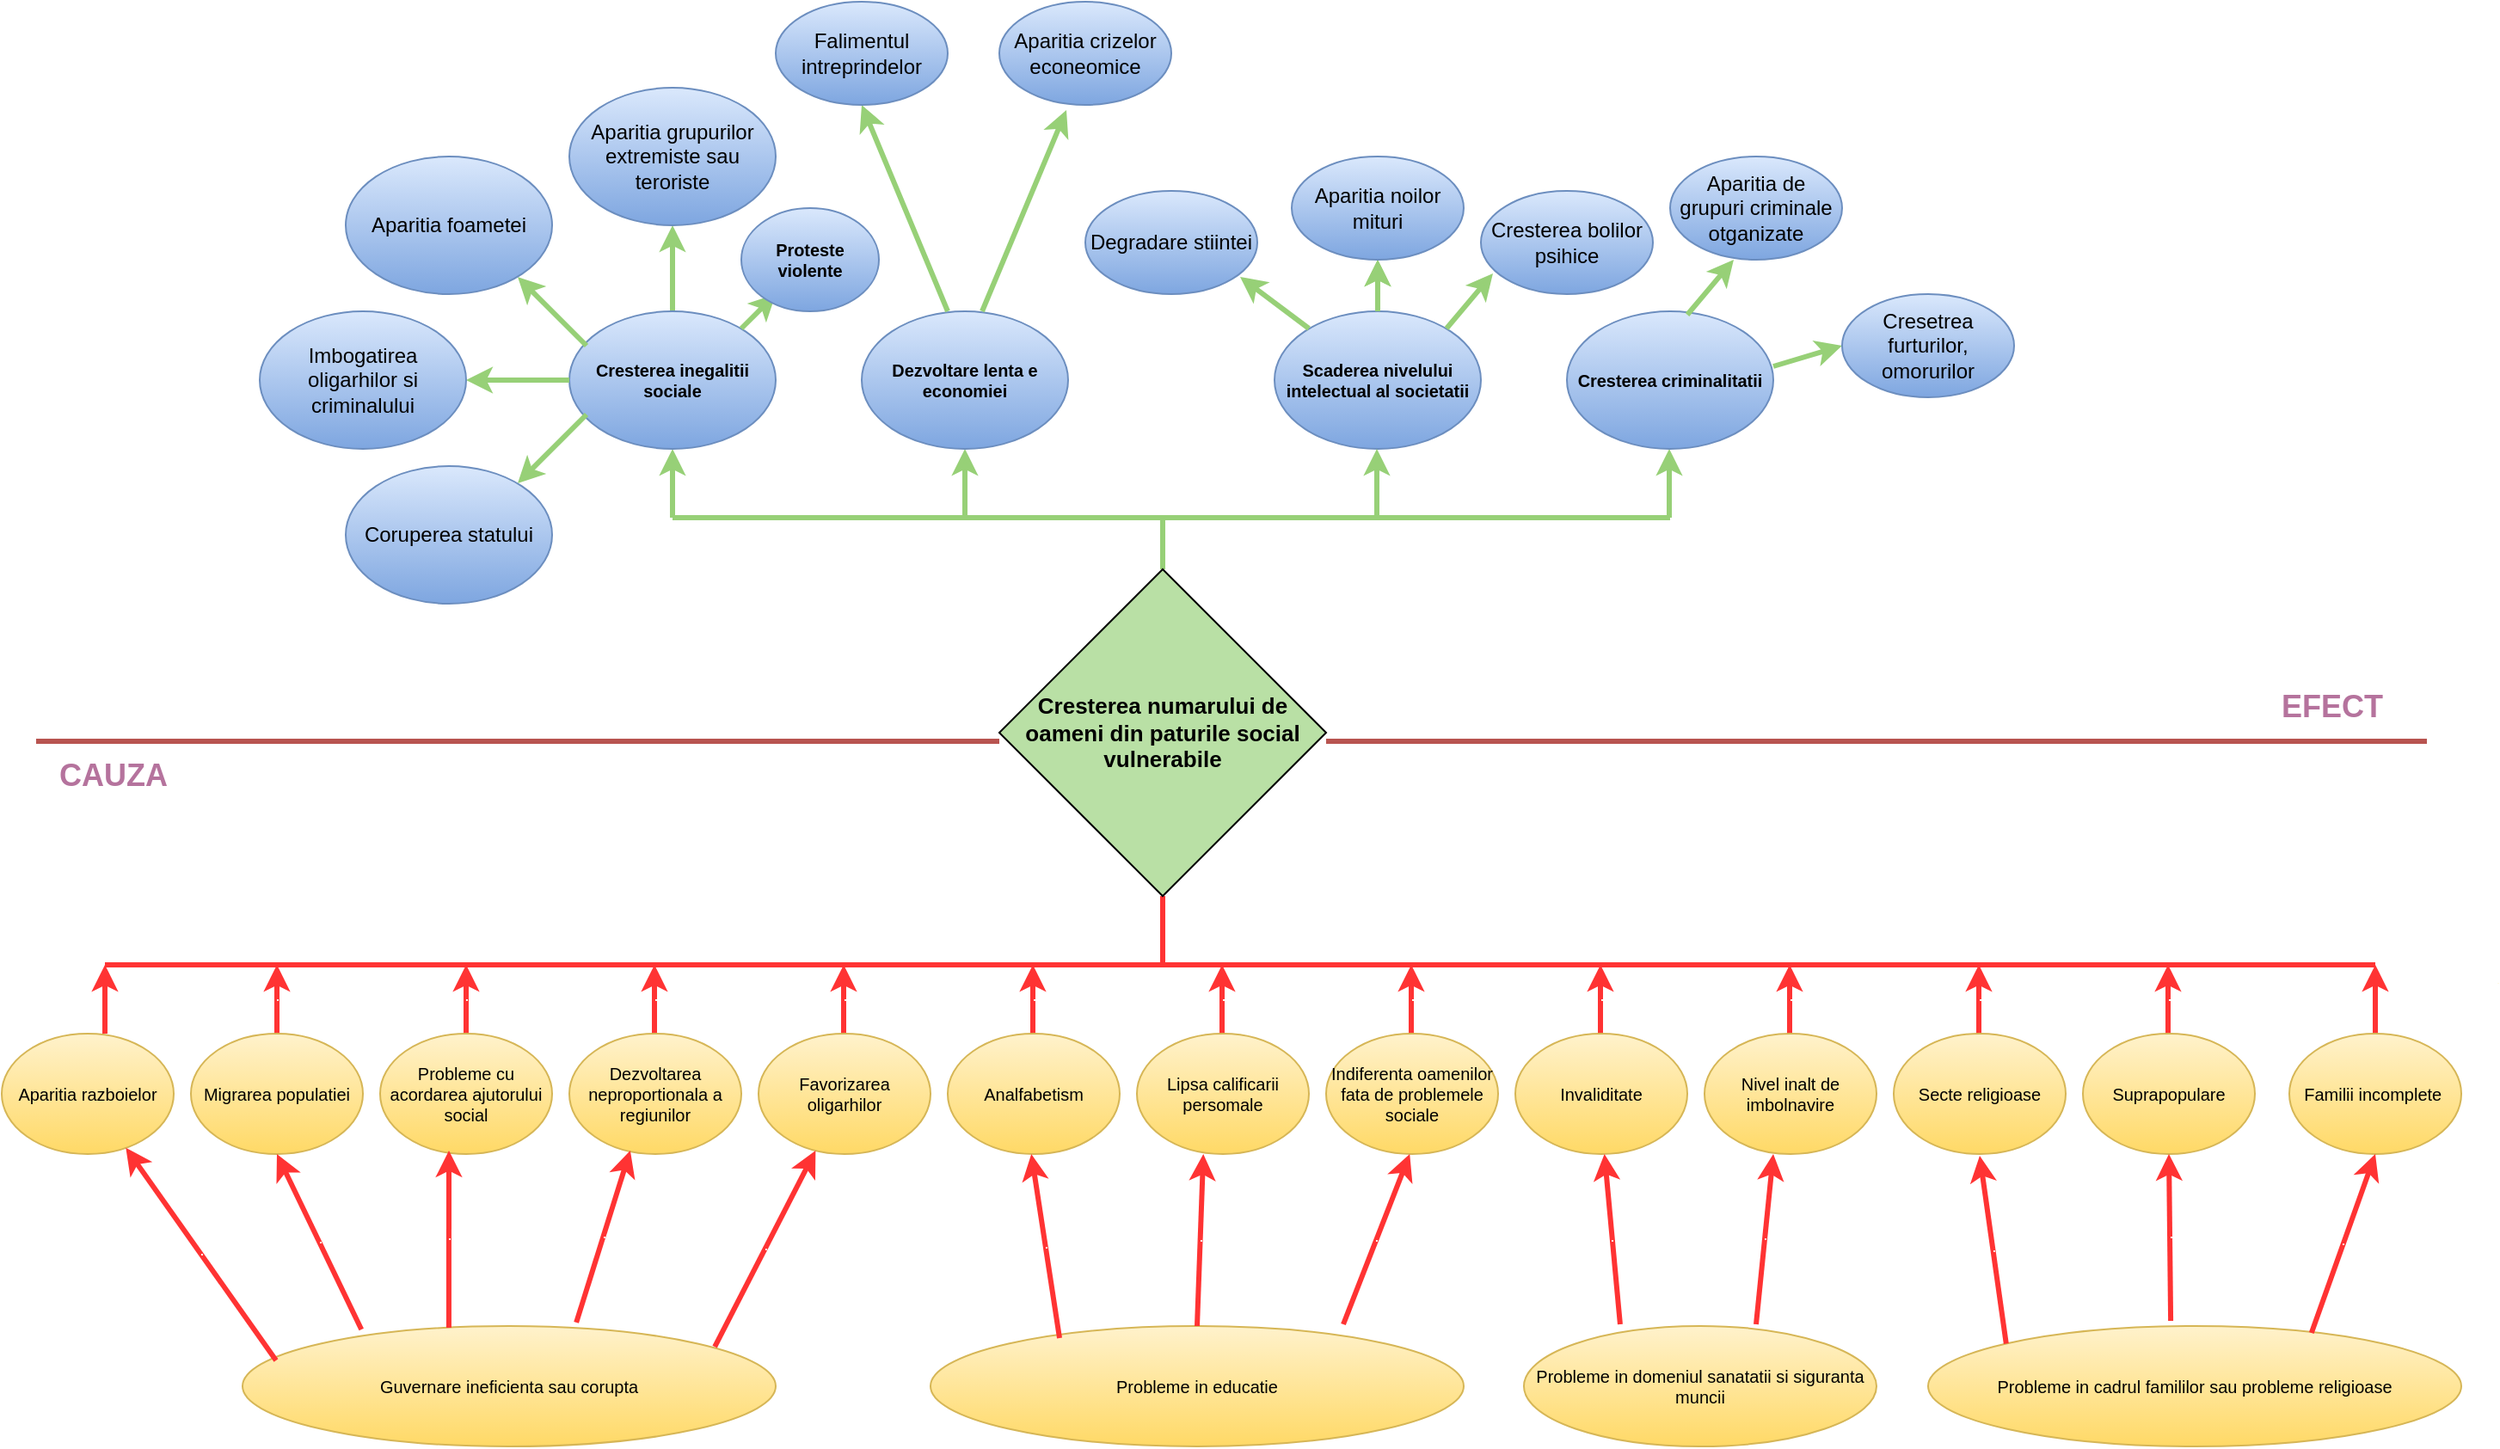 <mxfile version="13.7.7" type="device"><diagram id="omm_qC22V4m-p8VLxFii" name="Page-1"><mxGraphModel dx="2249" dy="1882" grid="1" gridSize="10" guides="1" tooltips="1" connect="1" arrows="1" fold="1" page="1" pageScale="1" pageWidth="827" pageHeight="1169" math="0" shadow="0"><root><mxCell id="0"/><mxCell id="1" parent="0"/><mxCell id="A-KpGy5NMZBHUmRgY3Lf-13" value="" style="edgeStyle=orthogonalEdgeStyle;rounded=0;jumpSize=6;orthogonalLoop=1;jettySize=auto;html=1;strokeWidth=3;fontSize=1;fontColor=#FFD966;strokeColor=#97D077;endArrow=none;endFill=0;" edge="1" parent="1" source="A-KpGy5NMZBHUmRgY3Lf-2"><mxGeometry relative="1" as="geometry"><mxPoint x="375" y="220" as="targetPoint"/></mxGeometry></mxCell><mxCell id="A-KpGy5NMZBHUmRgY3Lf-53" value="" style="edgeStyle=orthogonalEdgeStyle;rounded=0;jumpSize=6;orthogonalLoop=1;jettySize=auto;html=1;endArrow=none;endFill=0;strokeWidth=3;fontSize=1;fontColor=#FFD966;strokeColor=#FF3333;" edge="1" parent="1" source="A-KpGy5NMZBHUmRgY3Lf-2"><mxGeometry relative="1" as="geometry"><mxPoint x="375" y="480" as="targetPoint"/></mxGeometry></mxCell><mxCell id="A-KpGy5NMZBHUmRgY3Lf-2" value="&lt;h4&gt;&lt;font style=&quot;font-size: 13px&quot;&gt;Cresterea numarului de oameni din paturile social vulnerabile&lt;/font&gt;&lt;/h4&gt;" style="rhombus;whiteSpace=wrap;html=1;fillColor=#B9E0A5;" vertex="1" parent="1"><mxGeometry x="280" y="250" width="190" height="190" as="geometry"/></mxCell><mxCell id="A-KpGy5NMZBHUmRgY3Lf-3" value="" style="endArrow=none;html=1;jumpSize=6;strokeWidth=3;fillColor=#f8cecc;strokeColor=#b85450;gradientColor=#ea6b66;" edge="1" parent="1"><mxGeometry width="50" height="50" relative="1" as="geometry"><mxPoint x="470" y="350" as="sourcePoint"/><mxPoint x="1110" y="350" as="targetPoint"/></mxGeometry></mxCell><mxCell id="A-KpGy5NMZBHUmRgY3Lf-4" value="&lt;h2&gt;&lt;font color=&quot;#b5739d&quot;&gt;EFECT&lt;/font&gt;&lt;/h2&gt;" style="text;html=1;strokeColor=none;fillColor=none;align=center;verticalAlign=middle;whiteSpace=wrap;rounded=0;fontColor=#FFD966;" vertex="1" parent="1"><mxGeometry x="1030" y="320" width="50" height="20" as="geometry"/></mxCell><mxCell id="A-KpGy5NMZBHUmRgY3Lf-5" value="" style="endArrow=none;html=1;jumpSize=6;strokeWidth=3;fillColor=#f8cecc;strokeColor=#b85450;gradientColor=#ea6b66;" edge="1" parent="1"><mxGeometry width="50" height="50" relative="1" as="geometry"><mxPoint x="-280" y="350" as="sourcePoint"/><mxPoint x="280" y="350" as="targetPoint"/></mxGeometry></mxCell><mxCell id="A-KpGy5NMZBHUmRgY3Lf-7" value="&lt;h2&gt;&lt;font color=&quot;#b5739d&quot;&gt;CAUZA&lt;/font&gt;&lt;/h2&gt;" style="text;html=1;strokeColor=none;fillColor=none;align=center;verticalAlign=middle;whiteSpace=wrap;rounded=0;fontColor=#FFD966;" vertex="1" parent="1"><mxGeometry x="-260" y="360" width="50" height="20" as="geometry"/></mxCell><mxCell id="A-KpGy5NMZBHUmRgY3Lf-44" value="" style="edgeStyle=orthogonalEdgeStyle;rounded=0;jumpSize=6;orthogonalLoop=1;jettySize=auto;html=1;endArrow=classic;endFill=1;strokeColor=#97D077;strokeWidth=3;fontSize=1;fontColor=#FFD966;" edge="1" parent="1" source="A-KpGy5NMZBHUmRgY3Lf-12" target="A-KpGy5NMZBHUmRgY3Lf-43"><mxGeometry relative="1" as="geometry"/></mxCell><mxCell id="A-KpGy5NMZBHUmRgY3Lf-12" value="&lt;h5&gt;Scaderea nivelului intelectual al societatii&lt;/h5&gt;" style="ellipse;whiteSpace=wrap;html=1;fillColor=#dae8fc;gradientColor=#7ea6e0;strokeColor=#6c8ebf;" vertex="1" parent="1"><mxGeometry x="440" y="100" width="120" height="80" as="geometry"/></mxCell><mxCell id="A-KpGy5NMZBHUmRgY3Lf-14" value="" style="endArrow=none;html=1;strokeColor=#97D077;strokeWidth=3;fontSize=1;fontColor=#FFD966;endFill=0;" edge="1" parent="1"><mxGeometry width="50" height="50" relative="1" as="geometry"><mxPoint x="380" y="220" as="sourcePoint"/><mxPoint x="670" y="220" as="targetPoint"/></mxGeometry></mxCell><mxCell id="A-KpGy5NMZBHUmRgY3Lf-15" value="" style="endArrow=classic;html=1;strokeColor=#97D077;strokeWidth=3;fontSize=1;fontColor=#FFD966;" edge="1" parent="1"><mxGeometry width="50" height="50" relative="1" as="geometry"><mxPoint x="669.5" y="220" as="sourcePoint"/><mxPoint x="669.5" y="180" as="targetPoint"/></mxGeometry></mxCell><mxCell id="A-KpGy5NMZBHUmRgY3Lf-16" value="&lt;h5&gt;Cresterea criminalitatii&lt;/h5&gt;" style="ellipse;whiteSpace=wrap;html=1;fillColor=#dae8fc;gradientColor=#7ea6e0;strokeColor=#6c8ebf;" vertex="1" parent="1"><mxGeometry x="610" y="100" width="120" height="80" as="geometry"/></mxCell><mxCell id="A-KpGy5NMZBHUmRgY3Lf-17" value="" style="endArrow=none;html=1;strokeColor=#97D077;strokeWidth=3;fontSize=1;fontColor=#FFD966;endFill=0;" edge="1" parent="1"><mxGeometry width="50" height="50" relative="1" as="geometry"><mxPoint x="90" y="220" as="sourcePoint"/><mxPoint x="380" y="220" as="targetPoint"/></mxGeometry></mxCell><mxCell id="A-KpGy5NMZBHUmRgY3Lf-18" value="" style="endArrow=classic;html=1;strokeColor=#97D077;strokeWidth=3;fontSize=1;fontColor=#FFD966;" edge="1" parent="1"><mxGeometry width="50" height="50" relative="1" as="geometry"><mxPoint x="90" y="220" as="sourcePoint"/><mxPoint x="90" y="180" as="targetPoint"/></mxGeometry></mxCell><mxCell id="A-KpGy5NMZBHUmRgY3Lf-25" value="" style="edgeStyle=orthogonalEdgeStyle;rounded=0;jumpSize=6;orthogonalLoop=1;jettySize=auto;html=1;endArrow=classic;endFill=1;strokeColor=#97D077;strokeWidth=3;fontSize=1;fontColor=#FFD966;" edge="1" parent="1" source="A-KpGy5NMZBHUmRgY3Lf-19"><mxGeometry relative="1" as="geometry"><mxPoint x="90" y="50" as="targetPoint"/></mxGeometry></mxCell><mxCell id="A-KpGy5NMZBHUmRgY3Lf-19" value="&lt;h5&gt;Cresterea inegalitii sociale&lt;/h5&gt;" style="ellipse;whiteSpace=wrap;html=1;fillColor=#dae8fc;gradientColor=#7ea6e0;strokeColor=#6c8ebf;" vertex="1" parent="1"><mxGeometry x="30" y="100" width="120" height="80" as="geometry"/></mxCell><mxCell id="A-KpGy5NMZBHUmRgY3Lf-21" value="" style="endArrow=classic;html=1;strokeColor=#97D077;strokeWidth=3;fontSize=1;fontColor=#FFD966;" edge="1" parent="1"><mxGeometry width="50" height="50" relative="1" as="geometry"><mxPoint x="499.5" y="220" as="sourcePoint"/><mxPoint x="499.5" y="180" as="targetPoint"/></mxGeometry></mxCell><mxCell id="A-KpGy5NMZBHUmRgY3Lf-22" value="" style="endArrow=classic;html=1;strokeColor=#97D077;strokeWidth=3;fontSize=1;fontColor=#FFD966;" edge="1" parent="1"><mxGeometry width="50" height="50" relative="1" as="geometry"><mxPoint x="260" y="220" as="sourcePoint"/><mxPoint x="260" y="180" as="targetPoint"/></mxGeometry></mxCell><mxCell id="A-KpGy5NMZBHUmRgY3Lf-23" value="&lt;h5&gt;Dezvoltare lenta e economiei&lt;/h5&gt;" style="ellipse;whiteSpace=wrap;html=1;fillColor=#dae8fc;gradientColor=#7ea6e0;strokeColor=#6c8ebf;" vertex="1" parent="1"><mxGeometry x="200" y="100" width="120" height="80" as="geometry"/></mxCell><mxCell id="A-KpGy5NMZBHUmRgY3Lf-24" value="Aparitia grupurilor extremiste sau teroriste" style="ellipse;whiteSpace=wrap;html=1;strokeColor=#6c8ebf;fillColor=#dae8fc;gradientColor=#7ea6e0;" vertex="1" parent="1"><mxGeometry x="30" y="-30" width="120" height="80" as="geometry"/></mxCell><mxCell id="A-KpGy5NMZBHUmRgY3Lf-27" value="" style="endArrow=classic;html=1;strokeColor=#97D077;strokeWidth=3;fontSize=1;fontColor=#FFD966;" edge="1" parent="1"><mxGeometry width="50" height="50" relative="1" as="geometry"><mxPoint x="40" y="120" as="sourcePoint"/><mxPoint y="80" as="targetPoint"/></mxGeometry></mxCell><mxCell id="A-KpGy5NMZBHUmRgY3Lf-28" value="Aparitia foametei" style="ellipse;whiteSpace=wrap;html=1;strokeColor=#6c8ebf;fillColor=#dae8fc;gradientColor=#7ea6e0;" vertex="1" parent="1"><mxGeometry x="-100" y="10" width="120" height="80" as="geometry"/></mxCell><mxCell id="A-KpGy5NMZBHUmRgY3Lf-29" value="" style="endArrow=classic;html=1;strokeColor=#97D077;strokeWidth=3;fontSize=1;fontColor=#FFD966;" edge="1" parent="1"><mxGeometry width="50" height="50" relative="1" as="geometry"><mxPoint x="30" y="140" as="sourcePoint"/><mxPoint x="-30" y="140" as="targetPoint"/></mxGeometry></mxCell><mxCell id="A-KpGy5NMZBHUmRgY3Lf-30" value="Imbogatirea oligarhilor si criminalului" style="ellipse;whiteSpace=wrap;html=1;strokeColor=#6c8ebf;fillColor=#dae8fc;gradientColor=#7ea6e0;" vertex="1" parent="1"><mxGeometry x="-150" y="100" width="120" height="80" as="geometry"/></mxCell><mxCell id="A-KpGy5NMZBHUmRgY3Lf-31" value="" style="endArrow=classic;html=1;strokeColor=#97D077;strokeWidth=3;fontSize=1;fontColor=#FFD966;" edge="1" parent="1"><mxGeometry width="50" height="50" relative="1" as="geometry"><mxPoint x="40" y="160" as="sourcePoint"/><mxPoint y="200" as="targetPoint"/></mxGeometry></mxCell><mxCell id="A-KpGy5NMZBHUmRgY3Lf-32" value="Coruperea statului" style="ellipse;whiteSpace=wrap;html=1;strokeColor=#6c8ebf;fillColor=#dae8fc;gradientColor=#7ea6e0;" vertex="1" parent="1"><mxGeometry x="-100" y="190" width="120" height="80" as="geometry"/></mxCell><mxCell id="A-KpGy5NMZBHUmRgY3Lf-34" value="" style="endArrow=classic;html=1;strokeColor=#97D077;strokeWidth=3;fontSize=1;fontColor=#FFD966;" edge="1" parent="1"><mxGeometry width="50" height="50" relative="1" as="geometry"><mxPoint x="130" y="110" as="sourcePoint"/><mxPoint x="150" y="90" as="targetPoint"/></mxGeometry></mxCell><mxCell id="A-KpGy5NMZBHUmRgY3Lf-35" value="&lt;h5&gt;Proteste violente&lt;/h5&gt;" style="ellipse;whiteSpace=wrap;html=1;fillColor=#dae8fc;gradientColor=#7ea6e0;strokeColor=#6c8ebf;" vertex="1" parent="1"><mxGeometry x="130" y="40" width="80" height="60" as="geometry"/></mxCell><mxCell id="A-KpGy5NMZBHUmRgY3Lf-36" value="" style="endArrow=classic;html=1;strokeColor=#97D077;strokeWidth=3;fontSize=1;fontColor=#FFD966;entryX=0.39;entryY=1.05;entryDx=0;entryDy=0;entryPerimeter=0;" edge="1" parent="1" target="A-KpGy5NMZBHUmRgY3Lf-37"><mxGeometry width="50" height="50" relative="1" as="geometry"><mxPoint x="270" y="100" as="sourcePoint"/><mxPoint x="320" y="10" as="targetPoint"/></mxGeometry></mxCell><mxCell id="A-KpGy5NMZBHUmRgY3Lf-37" value="Aparitia crizelor econeomice" style="ellipse;whiteSpace=wrap;html=1;strokeColor=#6c8ebf;fillColor=#dae8fc;gradientColor=#7ea6e0;" vertex="1" parent="1"><mxGeometry x="280" y="-80" width="100" height="60" as="geometry"/></mxCell><mxCell id="A-KpGy5NMZBHUmRgY3Lf-38" value="" style="endArrow=classic;html=1;strokeColor=#97D077;strokeWidth=3;fontSize=1;fontColor=#FFD966;" edge="1" parent="1"><mxGeometry width="50" height="50" relative="1" as="geometry"><mxPoint x="250" y="100" as="sourcePoint"/><mxPoint x="200" y="-20" as="targetPoint"/></mxGeometry></mxCell><mxCell id="A-KpGy5NMZBHUmRgY3Lf-39" value="Falimentul intreprindelor" style="ellipse;whiteSpace=wrap;html=1;strokeColor=#6c8ebf;fillColor=#dae8fc;gradientColor=#7ea6e0;" vertex="1" parent="1"><mxGeometry x="150" y="-80" width="100" height="60" as="geometry"/></mxCell><mxCell id="A-KpGy5NMZBHUmRgY3Lf-40" value="" style="endArrow=classic;html=1;strokeColor=#97D077;strokeWidth=3;fontSize=1;fontColor=#FFD966;" edge="1" parent="1"><mxGeometry width="50" height="50" relative="1" as="geometry"><mxPoint x="460" y="110" as="sourcePoint"/><mxPoint x="420" y="80" as="targetPoint"/></mxGeometry></mxCell><mxCell id="A-KpGy5NMZBHUmRgY3Lf-41" value="Degradare stiintei" style="ellipse;whiteSpace=wrap;html=1;strokeColor=#6c8ebf;fillColor=#dae8fc;gradientColor=#7ea6e0;" vertex="1" parent="1"><mxGeometry x="330" y="30" width="100" height="60" as="geometry"/></mxCell><mxCell id="A-KpGy5NMZBHUmRgY3Lf-42" value="" style="endArrow=classic;html=1;strokeColor=#97D077;strokeWidth=3;fontSize=1;fontColor=#FFD966;" edge="1" parent="1"><mxGeometry width="50" height="50" relative="1" as="geometry"><mxPoint x="500" y="100" as="sourcePoint"/><mxPoint x="500" y="70" as="targetPoint"/></mxGeometry></mxCell><mxCell id="A-KpGy5NMZBHUmRgY3Lf-43" value="Aparitia noilor mituri" style="ellipse;whiteSpace=wrap;html=1;strokeColor=#6c8ebf;fillColor=#dae8fc;gradientColor=#7ea6e0;" vertex="1" parent="1"><mxGeometry x="450" y="10" width="100" height="60" as="geometry"/></mxCell><mxCell id="A-KpGy5NMZBHUmRgY3Lf-45" value="" style="endArrow=classic;html=1;strokeColor=#97D077;strokeWidth=3;fontSize=1;fontColor=#FFD966;entryX=0.07;entryY=0.8;entryDx=0;entryDy=0;entryPerimeter=0;" edge="1" parent="1" target="A-KpGy5NMZBHUmRgY3Lf-46"><mxGeometry width="50" height="50" relative="1" as="geometry"><mxPoint x="540" y="110" as="sourcePoint"/><mxPoint x="560" y="80" as="targetPoint"/></mxGeometry></mxCell><mxCell id="A-KpGy5NMZBHUmRgY3Lf-46" value="Cresterea bolilor psihice" style="ellipse;whiteSpace=wrap;html=1;strokeColor=#6c8ebf;fillColor=#dae8fc;gradientColor=#7ea6e0;" vertex="1" parent="1"><mxGeometry x="560" y="30" width="100" height="60" as="geometry"/></mxCell><mxCell id="A-KpGy5NMZBHUmRgY3Lf-47" value="" style="endArrow=classic;html=1;strokeColor=#97D077;strokeWidth=3;fontSize=1;fontColor=#FFD966;entryX=0.07;entryY=0.8;entryDx=0;entryDy=0;entryPerimeter=0;" edge="1" parent="1"><mxGeometry width="50" height="50" relative="1" as="geometry"><mxPoint x="680" y="102" as="sourcePoint"/><mxPoint x="707" y="70" as="targetPoint"/></mxGeometry></mxCell><mxCell id="A-KpGy5NMZBHUmRgY3Lf-48" value="Aparitia de grupuri criminale otganizate" style="ellipse;whiteSpace=wrap;html=1;strokeColor=#6c8ebf;fillColor=#dae8fc;gradientColor=#7ea6e0;" vertex="1" parent="1"><mxGeometry x="670" y="10" width="100" height="60" as="geometry"/></mxCell><mxCell id="A-KpGy5NMZBHUmRgY3Lf-49" value="" style="endArrow=classic;html=1;strokeColor=#97D077;strokeWidth=3;fontSize=1;fontColor=#FFD966;" edge="1" parent="1"><mxGeometry width="50" height="50" relative="1" as="geometry"><mxPoint x="730" y="132" as="sourcePoint"/><mxPoint x="770" y="120" as="targetPoint"/></mxGeometry></mxCell><mxCell id="A-KpGy5NMZBHUmRgY3Lf-50" value="Cresetrea furturilor, omorurilor" style="ellipse;whiteSpace=wrap;html=1;strokeColor=#6c8ebf;fillColor=#dae8fc;gradientColor=#7ea6e0;" vertex="1" parent="1"><mxGeometry x="770" y="90" width="100" height="60" as="geometry"/></mxCell><mxCell id="A-KpGy5NMZBHUmRgY3Lf-54" value="" style="endArrow=none;html=1;strokeColor=#FF3333;strokeWidth=3;fontSize=1;fontColor=#FFD966;" edge="1" parent="1"><mxGeometry width="50" height="50" relative="1" as="geometry"><mxPoint x="-240" y="480" as="sourcePoint"/><mxPoint x="1080" y="480" as="targetPoint"/></mxGeometry></mxCell><mxCell id="A-KpGy5NMZBHUmRgY3Lf-55" value="" style="endArrow=classic;html=1;strokeColor=#FF3333;strokeWidth=3;fontSize=1;fontColor=#FFD966;" edge="1" parent="1"><mxGeometry width="50" height="50" relative="1" as="geometry"><mxPoint x="-240" y="520" as="sourcePoint"/><mxPoint x="-240" y="480" as="targetPoint"/></mxGeometry></mxCell><mxCell id="A-KpGy5NMZBHUmRgY3Lf-57" value="&lt;font size=&quot;1&quot;&gt;Aparitia razboielor&lt;/font&gt;" style="ellipse;whiteSpace=wrap;html=1;fillColor=#fff2cc;fontSize=1;gradientColor=#ffd966;strokeColor=#d6b656;" vertex="1" parent="1"><mxGeometry x="-300" y="520" width="100" height="70" as="geometry"/></mxCell><mxCell id="A-KpGy5NMZBHUmRgY3Lf-58" value="v" style="endArrow=classic;html=1;strokeColor=#FF3333;strokeWidth=3;fontSize=1;fontColor=#FFD966;" edge="1" parent="1"><mxGeometry width="50" height="50" relative="1" as="geometry"><mxPoint x="-140" y="520" as="sourcePoint"/><mxPoint x="-140" y="480" as="targetPoint"/></mxGeometry></mxCell><mxCell id="A-KpGy5NMZBHUmRgY3Lf-59" value="&lt;font size=&quot;1&quot;&gt;Migrarea populatiei&lt;/font&gt;" style="ellipse;whiteSpace=wrap;html=1;fillColor=#fff2cc;fontSize=1;gradientColor=#ffd966;strokeColor=#d6b656;" vertex="1" parent="1"><mxGeometry x="-190" y="520" width="100" height="70" as="geometry"/></mxCell><mxCell id="A-KpGy5NMZBHUmRgY3Lf-60" value="v" style="endArrow=classic;html=1;strokeColor=#FF3333;strokeWidth=3;fontSize=1;fontColor=#FFD966;" edge="1" parent="1"><mxGeometry width="50" height="50" relative="1" as="geometry"><mxPoint x="-30" y="520" as="sourcePoint"/><mxPoint x="-30" y="480" as="targetPoint"/></mxGeometry></mxCell><mxCell id="A-KpGy5NMZBHUmRgY3Lf-61" value="&lt;font size=&quot;1&quot;&gt;Probleme cu acordarea ajutorului social&lt;/font&gt;" style="ellipse;whiteSpace=wrap;html=1;fillColor=#fff2cc;fontSize=1;gradientColor=#ffd966;strokeColor=#d6b656;" vertex="1" parent="1"><mxGeometry x="-80" y="520" width="100" height="70" as="geometry"/></mxCell><mxCell id="A-KpGy5NMZBHUmRgY3Lf-63" value="v" style="endArrow=classic;html=1;strokeColor=#FF3333;strokeWidth=3;fontSize=1;fontColor=#FFD966;" edge="1" parent="1"><mxGeometry width="50" height="50" relative="1" as="geometry"><mxPoint x="79.5" y="520" as="sourcePoint"/><mxPoint x="79.5" y="480" as="targetPoint"/></mxGeometry></mxCell><mxCell id="A-KpGy5NMZBHUmRgY3Lf-64" value="&lt;font size=&quot;1&quot;&gt;Dezvoltarea neproportionala a regiunilor&lt;/font&gt;" style="ellipse;whiteSpace=wrap;html=1;fillColor=#fff2cc;fontSize=1;gradientColor=#ffd966;strokeColor=#d6b656;" vertex="1" parent="1"><mxGeometry x="30" y="520" width="100" height="70" as="geometry"/></mxCell><mxCell id="A-KpGy5NMZBHUmRgY3Lf-65" value="v" style="endArrow=classic;html=1;strokeColor=#FF3333;strokeWidth=3;fontSize=1;fontColor=#FFD966;" edge="1" parent="1"><mxGeometry width="50" height="50" relative="1" as="geometry"><mxPoint x="189.5" y="520" as="sourcePoint"/><mxPoint x="189.5" y="480" as="targetPoint"/></mxGeometry></mxCell><mxCell id="A-KpGy5NMZBHUmRgY3Lf-66" value="&lt;font size=&quot;1&quot;&gt;Favorizarea oligarhilor&lt;/font&gt;" style="ellipse;whiteSpace=wrap;html=1;fillColor=#fff2cc;fontSize=1;gradientColor=#ffd966;strokeColor=#d6b656;" vertex="1" parent="1"><mxGeometry x="140" y="520" width="100" height="70" as="geometry"/></mxCell><mxCell id="A-KpGy5NMZBHUmRgY3Lf-67" value="v" style="endArrow=classic;html=1;strokeColor=#FF3333;strokeWidth=3;fontSize=1;fontColor=#FFD966;" edge="1" parent="1"><mxGeometry width="50" height="50" relative="1" as="geometry"><mxPoint x="299.5" y="520" as="sourcePoint"/><mxPoint x="299.5" y="480" as="targetPoint"/></mxGeometry></mxCell><mxCell id="A-KpGy5NMZBHUmRgY3Lf-68" value="&lt;font size=&quot;1&quot;&gt;Analfabetism&lt;/font&gt;" style="ellipse;whiteSpace=wrap;html=1;fillColor=#fff2cc;fontSize=1;gradientColor=#ffd966;strokeColor=#d6b656;" vertex="1" parent="1"><mxGeometry x="250" y="520" width="100" height="70" as="geometry"/></mxCell><mxCell id="A-KpGy5NMZBHUmRgY3Lf-69" value="v" style="endArrow=classic;html=1;strokeColor=#FF3333;strokeWidth=3;fontSize=1;fontColor=#FFD966;" edge="1" parent="1"><mxGeometry width="50" height="50" relative="1" as="geometry"><mxPoint x="409.5" y="520" as="sourcePoint"/><mxPoint x="409.5" y="480" as="targetPoint"/></mxGeometry></mxCell><mxCell id="A-KpGy5NMZBHUmRgY3Lf-70" value="&lt;font size=&quot;1&quot;&gt;Lipsa calificarii persomale&lt;/font&gt;" style="ellipse;whiteSpace=wrap;html=1;fillColor=#fff2cc;fontSize=1;gradientColor=#ffd966;strokeColor=#d6b656;" vertex="1" parent="1"><mxGeometry x="360" y="520" width="100" height="70" as="geometry"/></mxCell><mxCell id="A-KpGy5NMZBHUmRgY3Lf-71" value="v" style="endArrow=classic;html=1;strokeColor=#FF3333;strokeWidth=3;fontSize=1;fontColor=#FFD966;" edge="1" parent="1"><mxGeometry width="50" height="50" relative="1" as="geometry"><mxPoint x="519.5" y="520" as="sourcePoint"/><mxPoint x="519.5" y="480" as="targetPoint"/></mxGeometry></mxCell><mxCell id="A-KpGy5NMZBHUmRgY3Lf-72" value="&lt;font size=&quot;1&quot;&gt;Indiferenta oamenilor fata de problemele sociale&lt;/font&gt;" style="ellipse;whiteSpace=wrap;html=1;fillColor=#fff2cc;fontSize=1;gradientColor=#ffd966;strokeColor=#d6b656;" vertex="1" parent="1"><mxGeometry x="470" y="520" width="100" height="70" as="geometry"/></mxCell><mxCell id="A-KpGy5NMZBHUmRgY3Lf-73" value="v" style="endArrow=classic;html=1;strokeColor=#FF3333;strokeWidth=3;fontSize=1;fontColor=#FFD966;" edge="1" parent="1"><mxGeometry width="50" height="50" relative="1" as="geometry"><mxPoint x="629.5" y="520" as="sourcePoint"/><mxPoint x="629.5" y="480" as="targetPoint"/></mxGeometry></mxCell><mxCell id="A-KpGy5NMZBHUmRgY3Lf-74" value="&lt;font size=&quot;1&quot;&gt;Invaliditate&lt;/font&gt;" style="ellipse;whiteSpace=wrap;html=1;fillColor=#fff2cc;fontSize=1;gradientColor=#ffd966;strokeColor=#d6b656;" vertex="1" parent="1"><mxGeometry x="580" y="520" width="100" height="70" as="geometry"/></mxCell><mxCell id="A-KpGy5NMZBHUmRgY3Lf-75" value="v" style="endArrow=classic;html=1;strokeColor=#FF3333;strokeWidth=3;fontSize=1;fontColor=#FFD966;" edge="1" parent="1"><mxGeometry width="50" height="50" relative="1" as="geometry"><mxPoint x="739.5" y="520" as="sourcePoint"/><mxPoint x="739.5" y="480" as="targetPoint"/></mxGeometry></mxCell><mxCell id="A-KpGy5NMZBHUmRgY3Lf-76" value="&lt;font size=&quot;1&quot;&gt;Nivel inalt de imbolnavire&lt;/font&gt;" style="ellipse;whiteSpace=wrap;html=1;fillColor=#fff2cc;fontSize=1;gradientColor=#ffd966;strokeColor=#d6b656;" vertex="1" parent="1"><mxGeometry x="690" y="520" width="100" height="70" as="geometry"/></mxCell><mxCell id="A-KpGy5NMZBHUmRgY3Lf-77" value="v" style="endArrow=classic;html=1;strokeColor=#FF3333;strokeWidth=3;fontSize=1;fontColor=#FFD966;" edge="1" parent="1"><mxGeometry width="50" height="50" relative="1" as="geometry"><mxPoint x="849.5" y="520" as="sourcePoint"/><mxPoint x="849.5" y="480" as="targetPoint"/></mxGeometry></mxCell><mxCell id="A-KpGy5NMZBHUmRgY3Lf-78" value="&lt;font size=&quot;1&quot;&gt;Secte religioase&lt;/font&gt;" style="ellipse;whiteSpace=wrap;html=1;fillColor=#fff2cc;fontSize=1;gradientColor=#ffd966;strokeColor=#d6b656;" vertex="1" parent="1"><mxGeometry x="800" y="520" width="100" height="70" as="geometry"/></mxCell><mxCell id="A-KpGy5NMZBHUmRgY3Lf-79" value="v" style="endArrow=classic;html=1;strokeColor=#FF3333;strokeWidth=3;fontSize=1;fontColor=#FFD966;" edge="1" parent="1"><mxGeometry width="50" height="50" relative="1" as="geometry"><mxPoint x="959.5" y="520" as="sourcePoint"/><mxPoint x="959.5" y="480" as="targetPoint"/></mxGeometry></mxCell><mxCell id="A-KpGy5NMZBHUmRgY3Lf-80" value="&lt;font size=&quot;1&quot;&gt;Suprapopulare&lt;/font&gt;" style="ellipse;whiteSpace=wrap;html=1;fillColor=#fff2cc;fontSize=1;gradientColor=#ffd966;strokeColor=#d6b656;" vertex="1" parent="1"><mxGeometry x="910" y="520" width="100" height="70" as="geometry"/></mxCell><mxCell id="A-KpGy5NMZBHUmRgY3Lf-82" value="v" style="endArrow=classic;html=1;strokeColor=#FF3333;strokeWidth=3;fontSize=1;fontColor=#FFD966;" edge="1" parent="1"><mxGeometry x="0.5" y="-70" width="50" height="50" relative="1" as="geometry"><mxPoint x="1080" y="520" as="sourcePoint"/><mxPoint x="1080" y="480" as="targetPoint"/><mxPoint x="1" as="offset"/></mxGeometry></mxCell><mxCell id="A-KpGy5NMZBHUmRgY3Lf-83" value="&lt;font size=&quot;1&quot;&gt;Familii incomplete&amp;nbsp;&lt;/font&gt;" style="ellipse;whiteSpace=wrap;html=1;fillColor=#fff2cc;fontSize=1;gradientColor=#ffd966;strokeColor=#d6b656;" vertex="1" parent="1"><mxGeometry x="1030" y="520" width="100" height="70" as="geometry"/></mxCell><mxCell id="A-KpGy5NMZBHUmRgY3Lf-85" value="&lt;font size=&quot;1&quot;&gt;Guvernare ineficienta sau corupta&lt;/font&gt;" style="ellipse;whiteSpace=wrap;html=1;fillColor=#fff2cc;fontSize=1;gradientColor=#ffd966;strokeColor=#d6b656;" vertex="1" parent="1"><mxGeometry x="-160" y="690" width="310" height="70" as="geometry"/></mxCell><mxCell id="A-KpGy5NMZBHUmRgY3Lf-86" value="v" style="endArrow=classic;html=1;strokeColor=#FF3333;strokeWidth=3;fontSize=1;fontColor=#FFD966;" edge="1" parent="1" target="A-KpGy5NMZBHUmRgY3Lf-57"><mxGeometry width="50" height="50" relative="1" as="geometry"><mxPoint x="-140.5" y="710" as="sourcePoint"/><mxPoint x="-140.5" y="670" as="targetPoint"/></mxGeometry></mxCell><mxCell id="A-KpGy5NMZBHUmRgY3Lf-87" value="v" style="endArrow=classic;html=1;strokeColor=#FF3333;strokeWidth=3;fontSize=1;fontColor=#FFD966;entryX=0.5;entryY=1;entryDx=0;entryDy=0;exitX=0.223;exitY=0.029;exitDx=0;exitDy=0;exitPerimeter=0;" edge="1" parent="1" source="A-KpGy5NMZBHUmRgY3Lf-85" target="A-KpGy5NMZBHUmRgY3Lf-59"><mxGeometry width="50" height="50" relative="1" as="geometry"><mxPoint x="-80" y="690" as="sourcePoint"/><mxPoint x="-167.418" y="566.402" as="targetPoint"/></mxGeometry></mxCell><mxCell id="A-KpGy5NMZBHUmRgY3Lf-89" value="v" style="endArrow=classic;html=1;strokeColor=#FF3333;strokeWidth=3;fontSize=1;fontColor=#FFD966;entryX=0.5;entryY=1;entryDx=0;entryDy=0;exitX=0.387;exitY=0.014;exitDx=0;exitDy=0;exitPerimeter=0;" edge="1" parent="1" source="A-KpGy5NMZBHUmRgY3Lf-85"><mxGeometry width="50" height="50" relative="1" as="geometry"><mxPoint x="9.13" y="690.0" as="sourcePoint"/><mxPoint x="-40" y="587.97" as="targetPoint"/></mxGeometry></mxCell><mxCell id="A-KpGy5NMZBHUmRgY3Lf-90" value="v" style="endArrow=classic;html=1;strokeColor=#FF3333;strokeWidth=3;fontSize=1;fontColor=#FFD966;entryX=0.5;entryY=1;entryDx=0;entryDy=0;exitX=0.626;exitY=-0.029;exitDx=0;exitDy=0;exitPerimeter=0;" edge="1" parent="1" source="A-KpGy5NMZBHUmRgY3Lf-85"><mxGeometry width="50" height="50" relative="1" as="geometry"><mxPoint x="114.56" y="690.0" as="sourcePoint"/><mxPoint x="65.43" y="587.97" as="targetPoint"/></mxGeometry></mxCell><mxCell id="A-KpGy5NMZBHUmRgY3Lf-91" value="v" style="endArrow=classic;html=1;strokeColor=#FF3333;strokeWidth=3;fontSize=1;fontColor=#FFD966;exitX=0.223;exitY=0.029;exitDx=0;exitDy=0;exitPerimeter=0;" edge="1" parent="1" target="A-KpGy5NMZBHUmRgY3Lf-66"><mxGeometry width="50" height="50" relative="1" as="geometry"><mxPoint x="114.56" y="702.03" as="sourcePoint"/><mxPoint x="65.43" y="600" as="targetPoint"/></mxGeometry></mxCell><mxCell id="A-KpGy5NMZBHUmRgY3Lf-92" value="&lt;font size=&quot;1&quot;&gt;Probleme in educatie&lt;/font&gt;" style="ellipse;whiteSpace=wrap;html=1;fillColor=#fff2cc;fontSize=1;gradientColor=#ffd966;strokeColor=#d6b656;" vertex="1" parent="1"><mxGeometry x="240" y="690" width="310" height="70" as="geometry"/></mxCell><mxCell id="A-KpGy5NMZBHUmRgY3Lf-93" value="v" style="endArrow=classic;html=1;strokeColor=#FF3333;strokeWidth=3;fontSize=1;fontColor=#FFD966;exitX=0.242;exitY=0.1;exitDx=0;exitDy=0;exitPerimeter=0;" edge="1" parent="1" source="A-KpGy5NMZBHUmRgY3Lf-92"><mxGeometry width="50" height="50" relative="1" as="geometry"><mxPoint x="240.0" y="704.07" as="sourcePoint"/><mxPoint x="298.623" y="590.001" as="targetPoint"/></mxGeometry></mxCell><mxCell id="A-KpGy5NMZBHUmRgY3Lf-94" value="v" style="endArrow=classic;html=1;strokeColor=#FF3333;strokeWidth=3;fontSize=1;fontColor=#FFD966;exitX=0.5;exitY=0;exitDx=0;exitDy=0;" edge="1" parent="1" source="A-KpGy5NMZBHUmRgY3Lf-92"><mxGeometry width="50" height="50" relative="1" as="geometry"><mxPoint x="340.0" y="704.07" as="sourcePoint"/><mxPoint x="398.623" y="590.001" as="targetPoint"/></mxGeometry></mxCell><mxCell id="A-KpGy5NMZBHUmRgY3Lf-95" value="v" style="endArrow=classic;html=1;strokeColor=#FF3333;strokeWidth=3;fontSize=1;fontColor=#FFD966;" edge="1" parent="1"><mxGeometry width="50" height="50" relative="1" as="geometry"><mxPoint x="480" y="689" as="sourcePoint"/><mxPoint x="518.623" y="590.001" as="targetPoint"/></mxGeometry></mxCell><mxCell id="A-KpGy5NMZBHUmRgY3Lf-96" value="&lt;font size=&quot;1&quot;&gt;Probleme in domeniul sanatatii si siguranta muncii&lt;/font&gt;" style="ellipse;whiteSpace=wrap;html=1;fillColor=#fff2cc;fontSize=1;gradientColor=#ffd966;strokeColor=#d6b656;" vertex="1" parent="1"><mxGeometry x="585" y="690" width="205" height="70" as="geometry"/></mxCell><mxCell id="A-KpGy5NMZBHUmRgY3Lf-97" value="v" style="endArrow=classic;html=1;strokeColor=#FF3333;strokeWidth=3;fontSize=1;fontColor=#FFD966;exitX=0.273;exitY=-0.014;exitDx=0;exitDy=0;exitPerimeter=0;" edge="1" parent="1" source="A-KpGy5NMZBHUmRgY3Lf-96"><mxGeometry width="50" height="50" relative="1" as="geometry"><mxPoint x="628.19" y="690" as="sourcePoint"/><mxPoint x="631.813" y="590.001" as="targetPoint"/></mxGeometry></mxCell><mxCell id="A-KpGy5NMZBHUmRgY3Lf-98" value="v" style="endArrow=classic;html=1;strokeColor=#FF3333;strokeWidth=3;fontSize=1;fontColor=#FFD966;" edge="1" parent="1"><mxGeometry width="50" height="50" relative="1" as="geometry"><mxPoint x="720" y="689" as="sourcePoint"/><mxPoint x="730.003" y="590.001" as="targetPoint"/></mxGeometry></mxCell><mxCell id="A-KpGy5NMZBHUmRgY3Lf-100" value="&lt;font size=&quot;1&quot;&gt;Probleme in cadrul famililor sau probleme religioase&lt;/font&gt;" style="ellipse;whiteSpace=wrap;html=1;fillColor=#fff2cc;fontSize=1;gradientColor=#ffd966;strokeColor=#d6b656;" vertex="1" parent="1"><mxGeometry x="820" y="690" width="310" height="70" as="geometry"/></mxCell><mxCell id="A-KpGy5NMZBHUmRgY3Lf-101" value="v" style="endArrow=classic;html=1;strokeColor=#FF3333;strokeWidth=3;fontSize=1;fontColor=#FFD966;exitX=0;exitY=0;exitDx=0;exitDy=0;" edge="1" parent="1" source="A-KpGy5NMZBHUmRgY3Lf-100"><mxGeometry width="50" height="50" relative="1" as="geometry"><mxPoint x="859.155" y="690" as="sourcePoint"/><mxPoint x="850.003" y="590.981" as="targetPoint"/></mxGeometry></mxCell><mxCell id="A-KpGy5NMZBHUmRgY3Lf-102" value="v" style="endArrow=classic;html=1;strokeColor=#FF3333;strokeWidth=3;fontSize=1;fontColor=#FFD966;exitX=0.455;exitY=-0.043;exitDx=0;exitDy=0;exitPerimeter=0;" edge="1" parent="1" source="A-KpGy5NMZBHUmRgY3Lf-100"><mxGeometry width="50" height="50" relative="1" as="geometry"><mxPoint x="975.398" y="699.271" as="sourcePoint"/><mxPoint x="960.003" y="590.001" as="targetPoint"/></mxGeometry></mxCell><mxCell id="A-KpGy5NMZBHUmRgY3Lf-103" value="v" style="endArrow=classic;html=1;strokeColor=#FF3333;strokeWidth=3;fontSize=1;fontColor=#FFD966;exitX=0.719;exitY=0.057;exitDx=0;exitDy=0;exitPerimeter=0;" edge="1" parent="1" source="A-KpGy5NMZBHUmRgY3Lf-100"><mxGeometry width="50" height="50" relative="1" as="geometry"><mxPoint x="1095.398" y="699.271" as="sourcePoint"/><mxPoint x="1080.003" y="590.001" as="targetPoint"/></mxGeometry></mxCell></root></mxGraphModel></diagram></mxfile>